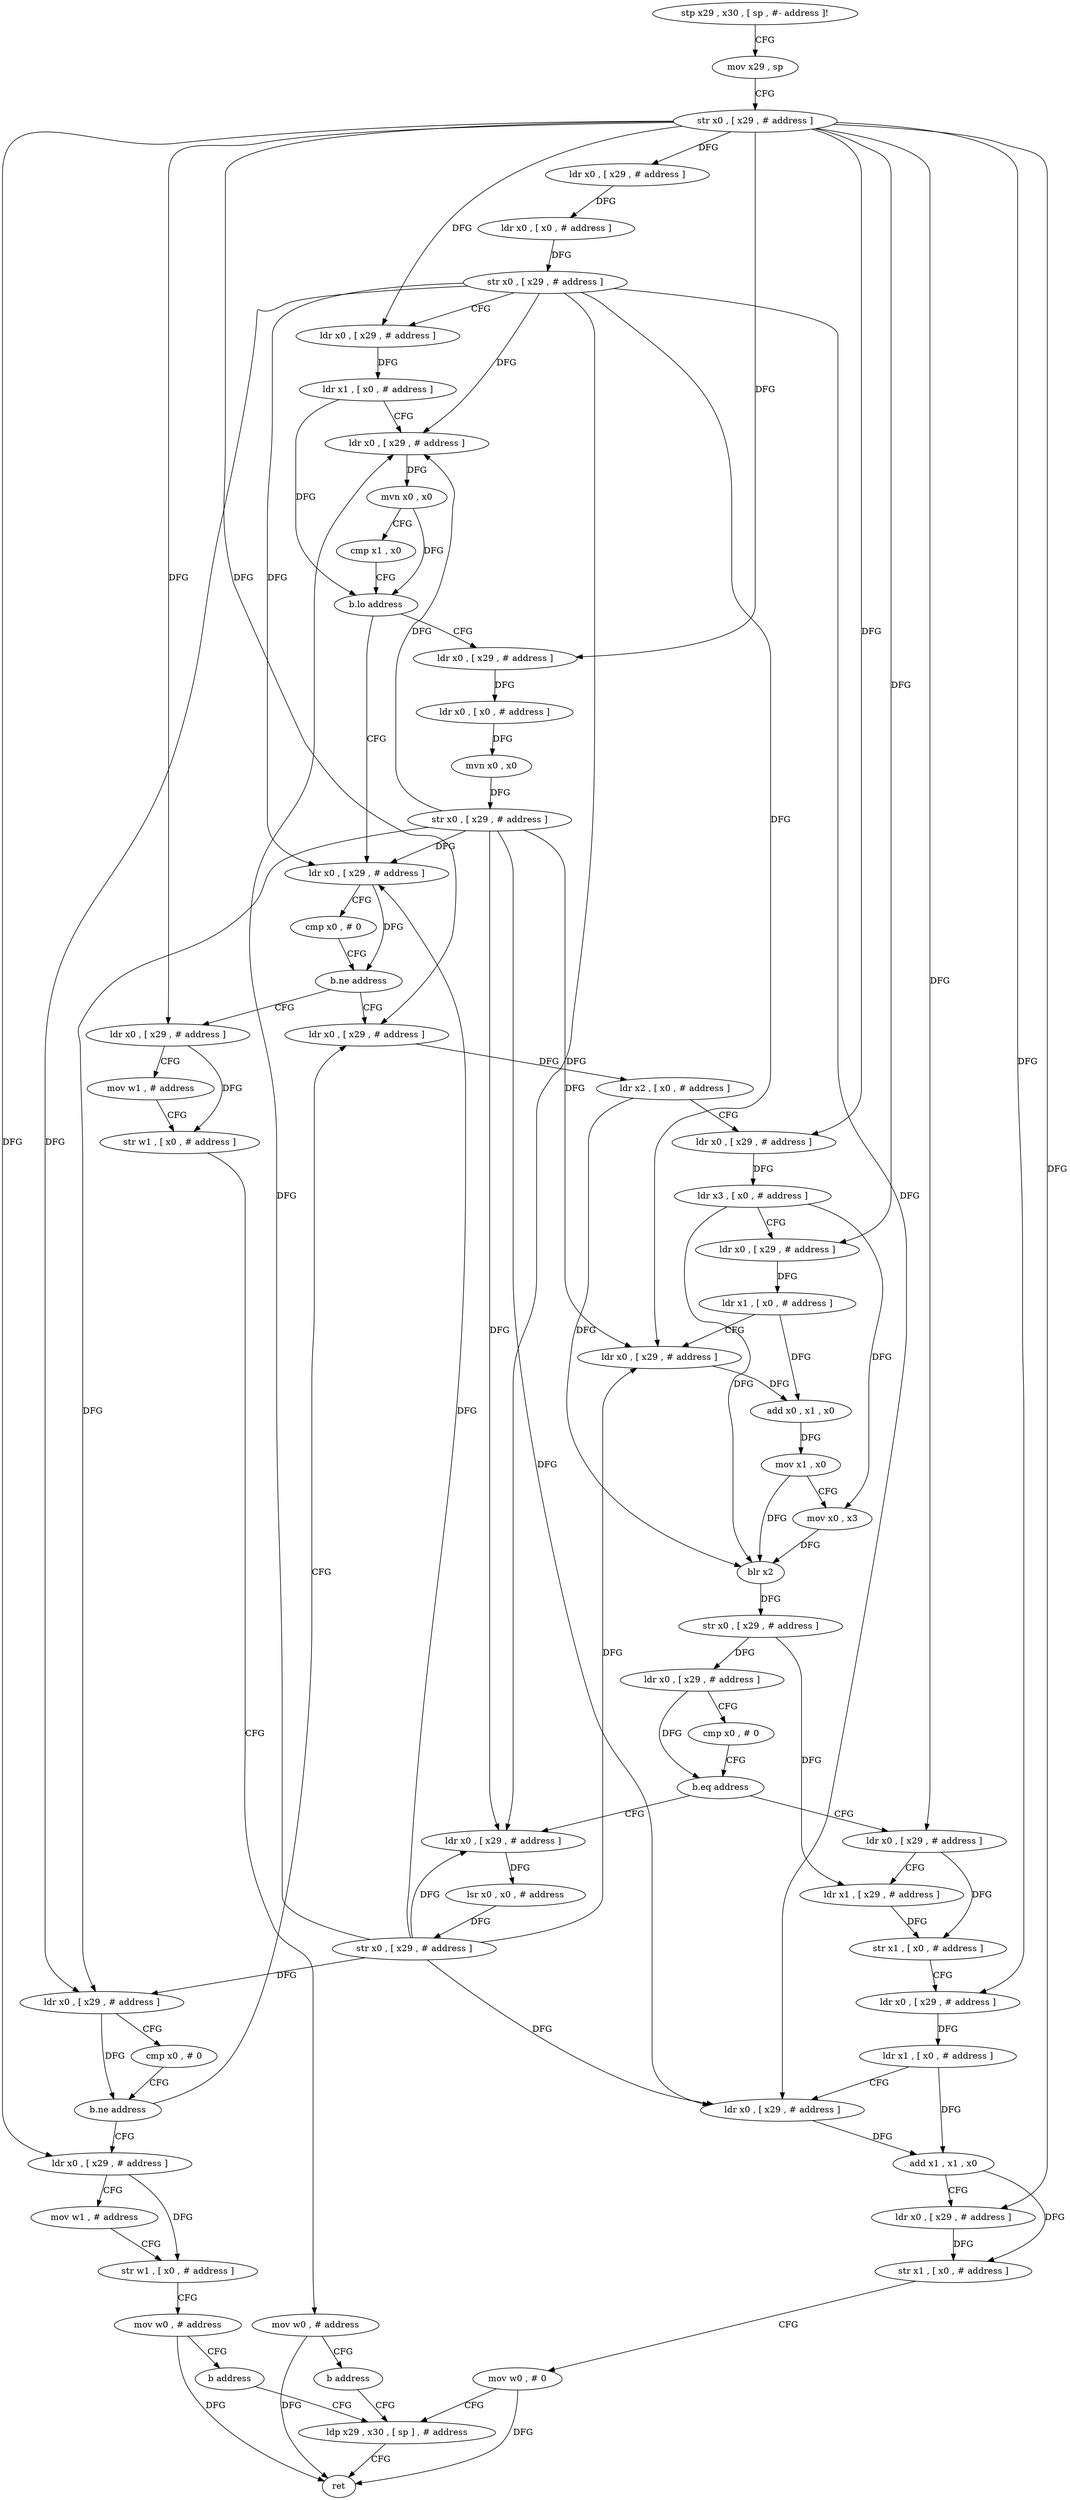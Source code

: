 digraph "func" {
"4348476" [label = "stp x29 , x30 , [ sp , #- address ]!" ]
"4348480" [label = "mov x29 , sp" ]
"4348484" [label = "str x0 , [ x29 , # address ]" ]
"4348488" [label = "ldr x0 , [ x29 , # address ]" ]
"4348492" [label = "ldr x0 , [ x0 , # address ]" ]
"4348496" [label = "str x0 , [ x29 , # address ]" ]
"4348500" [label = "ldr x0 , [ x29 , # address ]" ]
"4348504" [label = "ldr x1 , [ x0 , # address ]" ]
"4348508" [label = "ldr x0 , [ x29 , # address ]" ]
"4348512" [label = "mvn x0 , x0" ]
"4348516" [label = "cmp x1 , x0" ]
"4348520" [label = "b.lo address" ]
"4348540" [label = "ldr x0 , [ x29 , # address ]" ]
"4348524" [label = "ldr x0 , [ x29 , # address ]" ]
"4348544" [label = "cmp x0 , # 0" ]
"4348548" [label = "b.ne address" ]
"4348616" [label = "ldr x0 , [ x29 , # address ]" ]
"4348552" [label = "ldr x0 , [ x29 , # address ]" ]
"4348528" [label = "ldr x0 , [ x0 , # address ]" ]
"4348532" [label = "mvn x0 , x0" ]
"4348536" [label = "str x0 , [ x29 , # address ]" ]
"4348620" [label = "ldr x2 , [ x0 , # address ]" ]
"4348624" [label = "ldr x0 , [ x29 , # address ]" ]
"4348628" [label = "ldr x3 , [ x0 , # address ]" ]
"4348632" [label = "ldr x0 , [ x29 , # address ]" ]
"4348636" [label = "ldr x1 , [ x0 , # address ]" ]
"4348640" [label = "ldr x0 , [ x29 , # address ]" ]
"4348644" [label = "add x0 , x1 , x0" ]
"4348648" [label = "mov x1 , x0" ]
"4348652" [label = "mov x0 , x3" ]
"4348656" [label = "blr x2" ]
"4348660" [label = "str x0 , [ x29 , # address ]" ]
"4348664" [label = "ldr x0 , [ x29 , # address ]" ]
"4348668" [label = "cmp x0 , # 0" ]
"4348672" [label = "b.eq address" ]
"4348572" [label = "ldr x0 , [ x29 , # address ]" ]
"4348676" [label = "ldr x0 , [ x29 , # address ]" ]
"4348556" [label = "mov w1 , # address" ]
"4348560" [label = "str w1 , [ x0 , # address ]" ]
"4348564" [label = "mov w0 , # address" ]
"4348568" [label = "b address" ]
"4348716" [label = "ldp x29 , x30 , [ sp ] , # address" ]
"4348576" [label = "lsr x0 , x0 , # address" ]
"4348580" [label = "str x0 , [ x29 , # address ]" ]
"4348584" [label = "ldr x0 , [ x29 , # address ]" ]
"4348588" [label = "cmp x0 , # 0" ]
"4348592" [label = "b.ne address" ]
"4348596" [label = "ldr x0 , [ x29 , # address ]" ]
"4348680" [label = "ldr x1 , [ x29 , # address ]" ]
"4348684" [label = "str x1 , [ x0 , # address ]" ]
"4348688" [label = "ldr x0 , [ x29 , # address ]" ]
"4348692" [label = "ldr x1 , [ x0 , # address ]" ]
"4348696" [label = "ldr x0 , [ x29 , # address ]" ]
"4348700" [label = "add x1 , x1 , x0" ]
"4348704" [label = "ldr x0 , [ x29 , # address ]" ]
"4348708" [label = "str x1 , [ x0 , # address ]" ]
"4348712" [label = "mov w0 , # 0" ]
"4348720" [label = "ret" ]
"4348600" [label = "mov w1 , # address" ]
"4348604" [label = "str w1 , [ x0 , # address ]" ]
"4348608" [label = "mov w0 , # address" ]
"4348612" [label = "b address" ]
"4348476" -> "4348480" [ label = "CFG" ]
"4348480" -> "4348484" [ label = "CFG" ]
"4348484" -> "4348488" [ label = "DFG" ]
"4348484" -> "4348500" [ label = "DFG" ]
"4348484" -> "4348524" [ label = "DFG" ]
"4348484" -> "4348616" [ label = "DFG" ]
"4348484" -> "4348624" [ label = "DFG" ]
"4348484" -> "4348632" [ label = "DFG" ]
"4348484" -> "4348552" [ label = "DFG" ]
"4348484" -> "4348676" [ label = "DFG" ]
"4348484" -> "4348688" [ label = "DFG" ]
"4348484" -> "4348704" [ label = "DFG" ]
"4348484" -> "4348596" [ label = "DFG" ]
"4348488" -> "4348492" [ label = "DFG" ]
"4348492" -> "4348496" [ label = "DFG" ]
"4348496" -> "4348500" [ label = "CFG" ]
"4348496" -> "4348508" [ label = "DFG" ]
"4348496" -> "4348540" [ label = "DFG" ]
"4348496" -> "4348640" [ label = "DFG" ]
"4348496" -> "4348572" [ label = "DFG" ]
"4348496" -> "4348584" [ label = "DFG" ]
"4348496" -> "4348696" [ label = "DFG" ]
"4348500" -> "4348504" [ label = "DFG" ]
"4348504" -> "4348508" [ label = "CFG" ]
"4348504" -> "4348520" [ label = "DFG" ]
"4348508" -> "4348512" [ label = "DFG" ]
"4348512" -> "4348516" [ label = "CFG" ]
"4348512" -> "4348520" [ label = "DFG" ]
"4348516" -> "4348520" [ label = "CFG" ]
"4348520" -> "4348540" [ label = "CFG" ]
"4348520" -> "4348524" [ label = "CFG" ]
"4348540" -> "4348544" [ label = "CFG" ]
"4348540" -> "4348548" [ label = "DFG" ]
"4348524" -> "4348528" [ label = "DFG" ]
"4348544" -> "4348548" [ label = "CFG" ]
"4348548" -> "4348616" [ label = "CFG" ]
"4348548" -> "4348552" [ label = "CFG" ]
"4348616" -> "4348620" [ label = "DFG" ]
"4348552" -> "4348556" [ label = "CFG" ]
"4348552" -> "4348560" [ label = "DFG" ]
"4348528" -> "4348532" [ label = "DFG" ]
"4348532" -> "4348536" [ label = "DFG" ]
"4348536" -> "4348540" [ label = "DFG" ]
"4348536" -> "4348508" [ label = "DFG" ]
"4348536" -> "4348640" [ label = "DFG" ]
"4348536" -> "4348572" [ label = "DFG" ]
"4348536" -> "4348584" [ label = "DFG" ]
"4348536" -> "4348696" [ label = "DFG" ]
"4348620" -> "4348624" [ label = "CFG" ]
"4348620" -> "4348656" [ label = "DFG" ]
"4348624" -> "4348628" [ label = "DFG" ]
"4348628" -> "4348632" [ label = "CFG" ]
"4348628" -> "4348652" [ label = "DFG" ]
"4348628" -> "4348656" [ label = "DFG" ]
"4348632" -> "4348636" [ label = "DFG" ]
"4348636" -> "4348640" [ label = "CFG" ]
"4348636" -> "4348644" [ label = "DFG" ]
"4348640" -> "4348644" [ label = "DFG" ]
"4348644" -> "4348648" [ label = "DFG" ]
"4348648" -> "4348652" [ label = "CFG" ]
"4348648" -> "4348656" [ label = "DFG" ]
"4348652" -> "4348656" [ label = "DFG" ]
"4348656" -> "4348660" [ label = "DFG" ]
"4348660" -> "4348664" [ label = "DFG" ]
"4348660" -> "4348680" [ label = "DFG" ]
"4348664" -> "4348668" [ label = "CFG" ]
"4348664" -> "4348672" [ label = "DFG" ]
"4348668" -> "4348672" [ label = "CFG" ]
"4348672" -> "4348572" [ label = "CFG" ]
"4348672" -> "4348676" [ label = "CFG" ]
"4348572" -> "4348576" [ label = "DFG" ]
"4348676" -> "4348680" [ label = "CFG" ]
"4348676" -> "4348684" [ label = "DFG" ]
"4348556" -> "4348560" [ label = "CFG" ]
"4348560" -> "4348564" [ label = "CFG" ]
"4348564" -> "4348568" [ label = "CFG" ]
"4348564" -> "4348720" [ label = "DFG" ]
"4348568" -> "4348716" [ label = "CFG" ]
"4348716" -> "4348720" [ label = "CFG" ]
"4348576" -> "4348580" [ label = "DFG" ]
"4348580" -> "4348584" [ label = "DFG" ]
"4348580" -> "4348508" [ label = "DFG" ]
"4348580" -> "4348540" [ label = "DFG" ]
"4348580" -> "4348640" [ label = "DFG" ]
"4348580" -> "4348572" [ label = "DFG" ]
"4348580" -> "4348696" [ label = "DFG" ]
"4348584" -> "4348588" [ label = "CFG" ]
"4348584" -> "4348592" [ label = "DFG" ]
"4348588" -> "4348592" [ label = "CFG" ]
"4348592" -> "4348616" [ label = "CFG" ]
"4348592" -> "4348596" [ label = "CFG" ]
"4348596" -> "4348600" [ label = "CFG" ]
"4348596" -> "4348604" [ label = "DFG" ]
"4348680" -> "4348684" [ label = "DFG" ]
"4348684" -> "4348688" [ label = "CFG" ]
"4348688" -> "4348692" [ label = "DFG" ]
"4348692" -> "4348696" [ label = "CFG" ]
"4348692" -> "4348700" [ label = "DFG" ]
"4348696" -> "4348700" [ label = "DFG" ]
"4348700" -> "4348704" [ label = "CFG" ]
"4348700" -> "4348708" [ label = "DFG" ]
"4348704" -> "4348708" [ label = "DFG" ]
"4348708" -> "4348712" [ label = "CFG" ]
"4348712" -> "4348716" [ label = "CFG" ]
"4348712" -> "4348720" [ label = "DFG" ]
"4348600" -> "4348604" [ label = "CFG" ]
"4348604" -> "4348608" [ label = "CFG" ]
"4348608" -> "4348612" [ label = "CFG" ]
"4348608" -> "4348720" [ label = "DFG" ]
"4348612" -> "4348716" [ label = "CFG" ]
}
